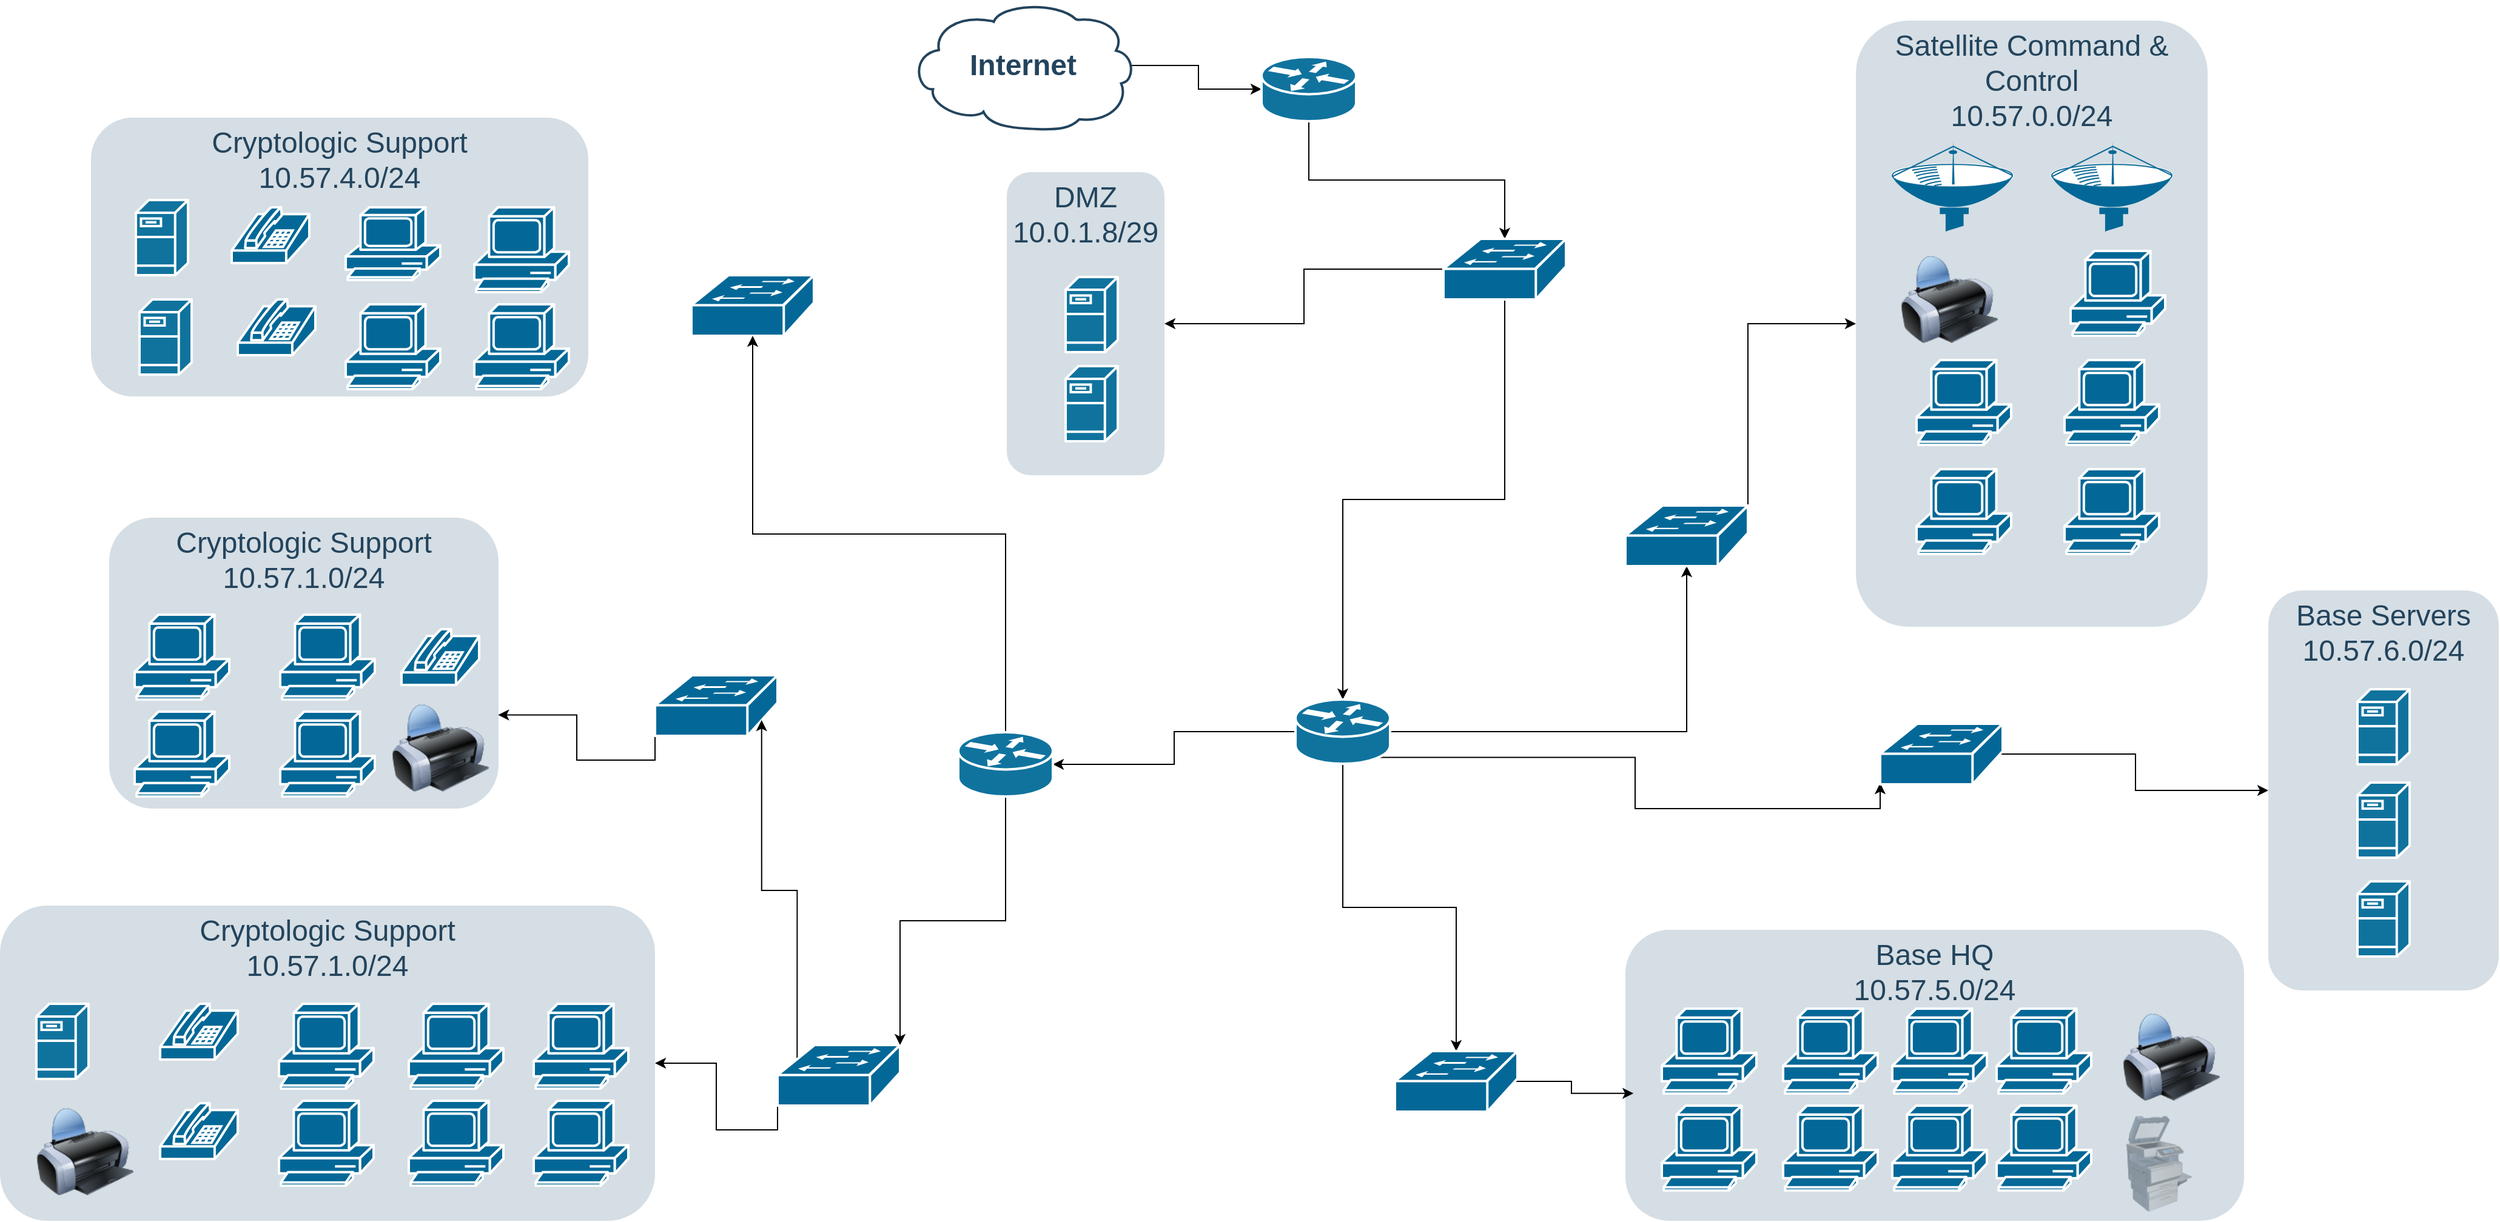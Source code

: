 <mxfile version="20.4.1" type="github">
  <diagram id="6a731a19-8d31-9384-78a2-239565b7b9f0" name="Page-1">
    <mxGraphModel dx="3730" dy="1078" grid="1" gridSize="10" guides="1" tooltips="1" connect="1" arrows="1" fold="1" page="1" pageScale="1" pageWidth="827" pageHeight="1169" background="none" math="0" shadow="0">
      <root>
        <mxCell id="0" />
        <mxCell id="1" parent="0" />
        <mxCell id="AeRplg81MLdLgs1pl250-2353" style="edgeStyle=orthogonalEdgeStyle;rounded=0;orthogonalLoop=1;jettySize=auto;html=1;exitX=0.98;exitY=0.5;exitDx=0;exitDy=0;exitPerimeter=0;entryX=0;entryY=0.5;entryDx=0;entryDy=0;entryPerimeter=0;" edge="1" parent="1" source="2109" target="AeRplg81MLdLgs1pl250-2259">
          <mxGeometry relative="1" as="geometry" />
        </mxCell>
        <mxCell id="2109" value="Internet" style="shape=mxgraph.cisco.storage.cloud;html=1;dashed=0;strokeColor=#23445D;fillColor=#ffffff;strokeWidth=2;fontFamily=Helvetica;fontSize=24;fontColor=#23445D;align=center;fontStyle=1" parent="1" vertex="1">
          <mxGeometry x="-770" y="14" width="186" height="106" as="geometry" />
        </mxCell>
        <mxCell id="AeRplg81MLdLgs1pl250-2354" style="edgeStyle=orthogonalEdgeStyle;rounded=0;orthogonalLoop=1;jettySize=auto;html=1;exitX=0.5;exitY=1;exitDx=0;exitDy=0;exitPerimeter=0;entryX=0.5;entryY=0;entryDx=0;entryDy=0;entryPerimeter=0;" edge="1" parent="1" source="AeRplg81MLdLgs1pl250-2259" target="AeRplg81MLdLgs1pl250-2342">
          <mxGeometry relative="1" as="geometry" />
        </mxCell>
        <mxCell id="AeRplg81MLdLgs1pl250-2259" value="" style="shape=mxgraph.cisco.routers.router;html=1;dashed=0;fillColor=#10739E;strokeColor=#ffffff;strokeWidth=2;verticalLabelPosition=bottom;verticalAlign=top;fontFamily=Helvetica;fontSize=36;fontColor=#FFB366" vertex="1" parent="1">
          <mxGeometry x="-480" y="60" width="78" height="53" as="geometry" />
        </mxCell>
        <mxCell id="AeRplg81MLdLgs1pl250-2286" value="" style="group" vertex="1" connectable="0" parent="1">
          <mxGeometry x="10" y="30" width="290" height="500" as="geometry" />
        </mxCell>
        <mxCell id="AeRplg81MLdLgs1pl250-2258" value="Satellite Command &amp;amp; Control&lt;br&gt;10.57.0.0/24" style="rounded=1;whiteSpace=wrap;html=1;strokeColor=none;fillColor=#BAC8D3;fontSize=24;fontColor=#23445D;align=center;opacity=60;verticalAlign=top;" vertex="1" parent="AeRplg81MLdLgs1pl250-2286">
          <mxGeometry width="290" height="500" as="geometry" />
        </mxCell>
        <mxCell id="AeRplg81MLdLgs1pl250-2262" value="" style="shape=mxgraph.cisco.computers_and_peripherals.pc;sketch=0;html=1;pointerEvents=1;dashed=0;fillColor=#036897;strokeColor=#ffffff;strokeWidth=2;verticalLabelPosition=bottom;verticalAlign=top;align=center;outlineConnect=0;" vertex="1" parent="AeRplg81MLdLgs1pl250-2286">
          <mxGeometry x="50" y="370" width="78" height="70" as="geometry" />
        </mxCell>
        <mxCell id="AeRplg81MLdLgs1pl250-2264" value="" style="shape=mxgraph.cisco.wireless.satellite_dish;sketch=0;html=1;pointerEvents=1;dashed=0;fillColor=#036897;strokeColor=#ffffff;strokeWidth=2;verticalLabelPosition=bottom;verticalAlign=top;align=center;outlineConnect=0;" vertex="1" parent="AeRplg81MLdLgs1pl250-2286">
          <mxGeometry x="161.5" y="100" width="99" height="74" as="geometry" />
        </mxCell>
        <mxCell id="AeRplg81MLdLgs1pl250-2274" value="" style="image;html=1;image=img/lib/clip_art/computers/Printer_128x128.png" vertex="1" parent="AeRplg81MLdLgs1pl250-2286">
          <mxGeometry x="37" y="190" width="80" height="80" as="geometry" />
        </mxCell>
        <mxCell id="AeRplg81MLdLgs1pl250-2278" value="" style="shape=mxgraph.cisco.wireless.satellite_dish;sketch=0;html=1;pointerEvents=1;dashed=0;fillColor=#036897;strokeColor=#ffffff;strokeWidth=2;verticalLabelPosition=bottom;verticalAlign=top;align=center;outlineConnect=0;" vertex="1" parent="AeRplg81MLdLgs1pl250-2286">
          <mxGeometry x="30" y="100" width="99" height="74" as="geometry" />
        </mxCell>
        <mxCell id="AeRplg81MLdLgs1pl250-2281" value="" style="shape=mxgraph.cisco.computers_and_peripherals.pc;sketch=0;html=1;pointerEvents=1;dashed=0;fillColor=#036897;strokeColor=#ffffff;strokeWidth=2;verticalLabelPosition=bottom;verticalAlign=top;align=center;outlineConnect=0;" vertex="1" parent="AeRplg81MLdLgs1pl250-2286">
          <mxGeometry x="177" y="190" width="78" height="70" as="geometry" />
        </mxCell>
        <mxCell id="AeRplg81MLdLgs1pl250-2282" value="" style="shape=mxgraph.cisco.computers_and_peripherals.pc;sketch=0;html=1;pointerEvents=1;dashed=0;fillColor=#036897;strokeColor=#ffffff;strokeWidth=2;verticalLabelPosition=bottom;verticalAlign=top;align=center;outlineConnect=0;" vertex="1" parent="AeRplg81MLdLgs1pl250-2286">
          <mxGeometry x="172" y="280" width="78" height="70" as="geometry" />
        </mxCell>
        <mxCell id="AeRplg81MLdLgs1pl250-2284" value="" style="shape=mxgraph.cisco.computers_and_peripherals.pc;sketch=0;html=1;pointerEvents=1;dashed=0;fillColor=#036897;strokeColor=#ffffff;strokeWidth=2;verticalLabelPosition=bottom;verticalAlign=top;align=center;outlineConnect=0;" vertex="1" parent="AeRplg81MLdLgs1pl250-2286">
          <mxGeometry x="50" y="280" width="78" height="70" as="geometry" />
        </mxCell>
        <mxCell id="AeRplg81MLdLgs1pl250-2285" value="" style="shape=mxgraph.cisco.computers_and_peripherals.pc;sketch=0;html=1;pointerEvents=1;dashed=0;fillColor=#036897;strokeColor=#ffffff;strokeWidth=2;verticalLabelPosition=bottom;verticalAlign=top;align=center;outlineConnect=0;" vertex="1" parent="AeRplg81MLdLgs1pl250-2286">
          <mxGeometry x="172" y="370" width="78" height="70" as="geometry" />
        </mxCell>
        <mxCell id="AeRplg81MLdLgs1pl250-2295" value="" style="group" vertex="1" connectable="0" parent="1">
          <mxGeometry x="350" y="500" width="190" height="330" as="geometry" />
        </mxCell>
        <mxCell id="AeRplg81MLdLgs1pl250-2268" value="Base Servers&lt;br&gt;10.57.6.0/24" style="rounded=1;whiteSpace=wrap;html=1;strokeColor=none;fillColor=#BAC8D3;fontSize=24;fontColor=#23445D;align=center;opacity=60;verticalAlign=top;" vertex="1" parent="AeRplg81MLdLgs1pl250-2295">
          <mxGeometry width="190" height="330" as="geometry" />
        </mxCell>
        <mxCell id="AeRplg81MLdLgs1pl250-2290" value="" style="shape=mxgraph.cisco.servers.fileserver;html=1;dashed=0;fillColor=#10739E;strokeColor=#ffffff;strokeWidth=2;verticalLabelPosition=bottom;verticalAlign=top;fontFamily=Helvetica;fontSize=36;fontColor=#FFB366" vertex="1" parent="AeRplg81MLdLgs1pl250-2295">
          <mxGeometry x="73.5" y="240" width="43" height="62" as="geometry" />
        </mxCell>
        <mxCell id="AeRplg81MLdLgs1pl250-2291" value="" style="shape=mxgraph.cisco.servers.fileserver;html=1;dashed=0;fillColor=#10739E;strokeColor=#ffffff;strokeWidth=2;verticalLabelPosition=bottom;verticalAlign=top;fontFamily=Helvetica;fontSize=36;fontColor=#FFB366" vertex="1" parent="AeRplg81MLdLgs1pl250-2295">
          <mxGeometry x="73.5" y="158.5" width="43" height="62" as="geometry" />
        </mxCell>
        <mxCell id="AeRplg81MLdLgs1pl250-2292" value="" style="shape=mxgraph.cisco.servers.fileserver;html=1;dashed=0;fillColor=#10739E;strokeColor=#ffffff;strokeWidth=2;verticalLabelPosition=bottom;verticalAlign=top;fontFamily=Helvetica;fontSize=36;fontColor=#FFB366" vertex="1" parent="AeRplg81MLdLgs1pl250-2295">
          <mxGeometry x="73.5" y="81.5" width="43" height="62" as="geometry" />
        </mxCell>
        <mxCell id="AeRplg81MLdLgs1pl250-2305" value="" style="group" vertex="1" connectable="0" parent="1">
          <mxGeometry x="-180" y="780" width="510" height="240" as="geometry" />
        </mxCell>
        <mxCell id="AeRplg81MLdLgs1pl250-2266" value="" style="image;html=1;image=img/lib/clip_art/computers/Printer_Commercial_128x128.png" vertex="1" parent="AeRplg81MLdLgs1pl250-2305">
          <mxGeometry x="400" y="153" width="80" height="80" as="geometry" />
        </mxCell>
        <mxCell id="AeRplg81MLdLgs1pl250-2269" value="Base HQ&lt;br&gt;10.57.5.0/24" style="rounded=1;whiteSpace=wrap;html=1;strokeColor=none;fillColor=#BAC8D3;fontSize=24;fontColor=#23445D;align=center;opacity=60;verticalAlign=top;" vertex="1" parent="AeRplg81MLdLgs1pl250-2305">
          <mxGeometry width="510" height="240" as="geometry" />
        </mxCell>
        <mxCell id="AeRplg81MLdLgs1pl250-2275" value="" style="image;html=1;image=img/lib/clip_art/computers/Printer_128x128.png" vertex="1" parent="AeRplg81MLdLgs1pl250-2305">
          <mxGeometry x="410" y="65" width="80" height="80" as="geometry" />
        </mxCell>
        <mxCell id="AeRplg81MLdLgs1pl250-2296" value="" style="shape=mxgraph.cisco.computers_and_peripherals.pc;sketch=0;html=1;pointerEvents=1;dashed=0;fillColor=#036897;strokeColor=#ffffff;strokeWidth=2;verticalLabelPosition=bottom;verticalAlign=top;align=center;outlineConnect=0;" vertex="1" parent="AeRplg81MLdLgs1pl250-2305">
          <mxGeometry x="30" y="65" width="78" height="70" as="geometry" />
        </mxCell>
        <mxCell id="AeRplg81MLdLgs1pl250-2297" value="" style="shape=mxgraph.cisco.computers_and_peripherals.pc;sketch=0;html=1;pointerEvents=1;dashed=0;fillColor=#036897;strokeColor=#ffffff;strokeWidth=2;verticalLabelPosition=bottom;verticalAlign=top;align=center;outlineConnect=0;" vertex="1" parent="AeRplg81MLdLgs1pl250-2305">
          <mxGeometry x="30" y="145" width="78" height="70" as="geometry" />
        </mxCell>
        <mxCell id="AeRplg81MLdLgs1pl250-2298" value="" style="shape=mxgraph.cisco.computers_and_peripherals.pc;sketch=0;html=1;pointerEvents=1;dashed=0;fillColor=#036897;strokeColor=#ffffff;strokeWidth=2;verticalLabelPosition=bottom;verticalAlign=top;align=center;outlineConnect=0;" vertex="1" parent="AeRplg81MLdLgs1pl250-2305">
          <mxGeometry x="30" y="65" width="78" height="70" as="geometry" />
        </mxCell>
        <mxCell id="AeRplg81MLdLgs1pl250-2299" value="" style="shape=mxgraph.cisco.computers_and_peripherals.pc;sketch=0;html=1;pointerEvents=1;dashed=0;fillColor=#036897;strokeColor=#ffffff;strokeWidth=2;verticalLabelPosition=bottom;verticalAlign=top;align=center;outlineConnect=0;" vertex="1" parent="AeRplg81MLdLgs1pl250-2305">
          <mxGeometry x="130" y="145" width="78" height="70" as="geometry" />
        </mxCell>
        <mxCell id="AeRplg81MLdLgs1pl250-2300" value="" style="shape=mxgraph.cisco.computers_and_peripherals.pc;sketch=0;html=1;pointerEvents=1;dashed=0;fillColor=#036897;strokeColor=#ffffff;strokeWidth=2;verticalLabelPosition=bottom;verticalAlign=top;align=center;outlineConnect=0;" vertex="1" parent="AeRplg81MLdLgs1pl250-2305">
          <mxGeometry x="130" y="65" width="78" height="70" as="geometry" />
        </mxCell>
        <mxCell id="AeRplg81MLdLgs1pl250-2301" value="" style="shape=mxgraph.cisco.computers_and_peripherals.pc;sketch=0;html=1;pointerEvents=1;dashed=0;fillColor=#036897;strokeColor=#ffffff;strokeWidth=2;verticalLabelPosition=bottom;verticalAlign=top;align=center;outlineConnect=0;" vertex="1" parent="AeRplg81MLdLgs1pl250-2305">
          <mxGeometry x="220" y="145" width="78" height="70" as="geometry" />
        </mxCell>
        <mxCell id="AeRplg81MLdLgs1pl250-2302" value="" style="shape=mxgraph.cisco.computers_and_peripherals.pc;sketch=0;html=1;pointerEvents=1;dashed=0;fillColor=#036897;strokeColor=#ffffff;strokeWidth=2;verticalLabelPosition=bottom;verticalAlign=top;align=center;outlineConnect=0;" vertex="1" parent="AeRplg81MLdLgs1pl250-2305">
          <mxGeometry x="220" y="65" width="78" height="70" as="geometry" />
        </mxCell>
        <mxCell id="AeRplg81MLdLgs1pl250-2303" value="" style="shape=mxgraph.cisco.computers_and_peripherals.pc;sketch=0;html=1;pointerEvents=1;dashed=0;fillColor=#036897;strokeColor=#ffffff;strokeWidth=2;verticalLabelPosition=bottom;verticalAlign=top;align=center;outlineConnect=0;" vertex="1" parent="AeRplg81MLdLgs1pl250-2305">
          <mxGeometry x="306" y="145" width="78" height="70" as="geometry" />
        </mxCell>
        <mxCell id="AeRplg81MLdLgs1pl250-2304" value="" style="shape=mxgraph.cisco.computers_and_peripherals.pc;sketch=0;html=1;pointerEvents=1;dashed=0;fillColor=#036897;strokeColor=#ffffff;strokeWidth=2;verticalLabelPosition=bottom;verticalAlign=top;align=center;outlineConnect=0;" vertex="1" parent="AeRplg81MLdLgs1pl250-2305">
          <mxGeometry x="306" y="65" width="78" height="70" as="geometry" />
        </mxCell>
        <mxCell id="AeRplg81MLdLgs1pl250-2322" value="" style="group" vertex="1" connectable="0" parent="1">
          <mxGeometry x="-1445" y="110" width="410" height="230" as="geometry" />
        </mxCell>
        <mxCell id="AeRplg81MLdLgs1pl250-2270" value="Cryptologic Support&lt;br&gt;10.57.4.0/24" style="rounded=1;whiteSpace=wrap;html=1;strokeColor=none;fillColor=#BAC8D3;fontSize=24;fontColor=#23445D;align=center;opacity=60;verticalAlign=top;" vertex="1" parent="AeRplg81MLdLgs1pl250-2322">
          <mxGeometry width="410" height="230" as="geometry" />
        </mxCell>
        <mxCell id="AeRplg81MLdLgs1pl250-2309" value="" style="shape=mxgraph.cisco.servers.fileserver;html=1;dashed=0;fillColor=#10739E;strokeColor=#ffffff;strokeWidth=2;verticalLabelPosition=bottom;verticalAlign=top;fontFamily=Helvetica;fontSize=36;fontColor=#FFB366" vertex="1" parent="AeRplg81MLdLgs1pl250-2322">
          <mxGeometry x="40" y="150" width="43" height="62" as="geometry" />
        </mxCell>
        <mxCell id="AeRplg81MLdLgs1pl250-2314" value="" style="shape=mxgraph.cisco.modems_and_phones.phone;sketch=0;html=1;pointerEvents=1;dashed=0;fillColor=#036897;strokeColor=#ffffff;strokeWidth=2;verticalLabelPosition=bottom;verticalAlign=top;align=center;outlineConnect=0;" vertex="1" parent="AeRplg81MLdLgs1pl250-2322">
          <mxGeometry x="121" y="150" width="64" height="46" as="geometry" />
        </mxCell>
        <mxCell id="AeRplg81MLdLgs1pl250-2315" value="" style="shape=mxgraph.cisco.modems_and_phones.phone;sketch=0;html=1;pointerEvents=1;dashed=0;fillColor=#036897;strokeColor=#ffffff;strokeWidth=2;verticalLabelPosition=bottom;verticalAlign=top;align=center;outlineConnect=0;" vertex="1" parent="AeRplg81MLdLgs1pl250-2322">
          <mxGeometry x="116" y="74" width="64" height="46" as="geometry" />
        </mxCell>
        <mxCell id="AeRplg81MLdLgs1pl250-2317" value="" style="shape=mxgraph.cisco.servers.fileserver;html=1;dashed=0;fillColor=#10739E;strokeColor=#ffffff;strokeWidth=2;verticalLabelPosition=bottom;verticalAlign=top;fontFamily=Helvetica;fontSize=36;fontColor=#FFB366" vertex="1" parent="AeRplg81MLdLgs1pl250-2322">
          <mxGeometry x="37" y="68" width="43" height="62" as="geometry" />
        </mxCell>
        <mxCell id="AeRplg81MLdLgs1pl250-2318" value="" style="shape=mxgraph.cisco.computers_and_peripherals.pc;sketch=0;html=1;pointerEvents=1;dashed=0;fillColor=#036897;strokeColor=#ffffff;strokeWidth=2;verticalLabelPosition=bottom;verticalAlign=top;align=center;outlineConnect=0;" vertex="1" parent="AeRplg81MLdLgs1pl250-2322">
          <mxGeometry x="210" y="74" width="78" height="60" as="geometry" />
        </mxCell>
        <mxCell id="AeRplg81MLdLgs1pl250-2319" value="" style="shape=mxgraph.cisco.computers_and_peripherals.pc;sketch=0;html=1;pointerEvents=1;dashed=0;fillColor=#036897;strokeColor=#ffffff;strokeWidth=2;verticalLabelPosition=bottom;verticalAlign=top;align=center;outlineConnect=0;" vertex="1" parent="AeRplg81MLdLgs1pl250-2322">
          <mxGeometry x="210" y="154" width="78" height="70" as="geometry" />
        </mxCell>
        <mxCell id="AeRplg81MLdLgs1pl250-2320" value="" style="shape=mxgraph.cisco.computers_and_peripherals.pc;sketch=0;html=1;pointerEvents=1;dashed=0;fillColor=#036897;strokeColor=#ffffff;strokeWidth=2;verticalLabelPosition=bottom;verticalAlign=top;align=center;outlineConnect=0;" vertex="1" parent="AeRplg81MLdLgs1pl250-2322">
          <mxGeometry x="316" y="74" width="78" height="70" as="geometry" />
        </mxCell>
        <mxCell id="AeRplg81MLdLgs1pl250-2321" value="" style="shape=mxgraph.cisco.computers_and_peripherals.pc;sketch=0;html=1;pointerEvents=1;dashed=0;fillColor=#036897;strokeColor=#ffffff;strokeWidth=2;verticalLabelPosition=bottom;verticalAlign=top;align=center;outlineConnect=0;" vertex="1" parent="AeRplg81MLdLgs1pl250-2322">
          <mxGeometry x="316" y="154" width="78" height="70" as="geometry" />
        </mxCell>
        <mxCell id="AeRplg81MLdLgs1pl250-2328" value="" style="group" vertex="1" connectable="0" parent="1">
          <mxGeometry x="-1430" y="440" width="321" height="240" as="geometry" />
        </mxCell>
        <mxCell id="AeRplg81MLdLgs1pl250-2272" value="Cryptologic Support&lt;br&gt;10.57.1.0/24" style="rounded=1;whiteSpace=wrap;html=1;strokeColor=none;fillColor=#BAC8D3;fontSize=24;fontColor=#23445D;align=center;opacity=60;verticalAlign=top;" vertex="1" parent="AeRplg81MLdLgs1pl250-2328">
          <mxGeometry width="321" height="240" as="geometry" />
        </mxCell>
        <mxCell id="AeRplg81MLdLgs1pl250-2316" value="" style="shape=mxgraph.cisco.modems_and_phones.phone;sketch=0;html=1;pointerEvents=1;dashed=0;fillColor=#036897;strokeColor=#ffffff;strokeWidth=2;verticalLabelPosition=bottom;verticalAlign=top;align=center;outlineConnect=0;" vertex="1" parent="AeRplg81MLdLgs1pl250-2328">
          <mxGeometry x="241" y="92" width="64" height="46" as="geometry" />
        </mxCell>
        <mxCell id="AeRplg81MLdLgs1pl250-2323" value="" style="shape=mxgraph.cisco.computers_and_peripherals.pc;sketch=0;html=1;pointerEvents=1;dashed=0;fillColor=#036897;strokeColor=#ffffff;strokeWidth=2;verticalLabelPosition=bottom;verticalAlign=top;align=center;outlineConnect=0;" vertex="1" parent="AeRplg81MLdLgs1pl250-2328">
          <mxGeometry x="21" y="80" width="78" height="70" as="geometry" />
        </mxCell>
        <mxCell id="AeRplg81MLdLgs1pl250-2324" value="" style="shape=mxgraph.cisco.computers_and_peripherals.pc;sketch=0;html=1;pointerEvents=1;dashed=0;fillColor=#036897;strokeColor=#ffffff;strokeWidth=2;verticalLabelPosition=bottom;verticalAlign=top;align=center;outlineConnect=0;" vertex="1" parent="AeRplg81MLdLgs1pl250-2328">
          <mxGeometry x="21" y="160" width="78" height="70" as="geometry" />
        </mxCell>
        <mxCell id="AeRplg81MLdLgs1pl250-2325" value="" style="shape=mxgraph.cisco.computers_and_peripherals.pc;sketch=0;html=1;pointerEvents=1;dashed=0;fillColor=#036897;strokeColor=#ffffff;strokeWidth=2;verticalLabelPosition=bottom;verticalAlign=top;align=center;outlineConnect=0;" vertex="1" parent="AeRplg81MLdLgs1pl250-2328">
          <mxGeometry x="141" y="80" width="78" height="70" as="geometry" />
        </mxCell>
        <mxCell id="AeRplg81MLdLgs1pl250-2326" value="" style="shape=mxgraph.cisco.computers_and_peripherals.pc;sketch=0;html=1;pointerEvents=1;dashed=0;fillColor=#036897;strokeColor=#ffffff;strokeWidth=2;verticalLabelPosition=bottom;verticalAlign=top;align=center;outlineConnect=0;" vertex="1" parent="AeRplg81MLdLgs1pl250-2328">
          <mxGeometry x="141" y="160" width="78" height="70" as="geometry" />
        </mxCell>
        <mxCell id="AeRplg81MLdLgs1pl250-2327" value="" style="image;html=1;image=img/lib/clip_art/computers/Printer_128x128.png" vertex="1" parent="AeRplg81MLdLgs1pl250-2328">
          <mxGeometry x="233" y="150" width="80" height="80" as="geometry" />
        </mxCell>
        <mxCell id="AeRplg81MLdLgs1pl250-2336" value="" style="group" vertex="1" connectable="0" parent="1">
          <mxGeometry x="-1520" y="760" width="540" height="260" as="geometry" />
        </mxCell>
        <mxCell id="AeRplg81MLdLgs1pl250-2271" value="Cryptologic Support&lt;br&gt;10.57.1.0/24" style="rounded=1;whiteSpace=wrap;html=1;strokeColor=none;fillColor=#BAC8D3;fontSize=24;fontColor=#23445D;align=center;opacity=60;verticalAlign=top;" vertex="1" parent="AeRplg81MLdLgs1pl250-2336">
          <mxGeometry width="540" height="260" as="geometry" />
        </mxCell>
        <mxCell id="AeRplg81MLdLgs1pl250-2308" value="" style="shape=mxgraph.cisco.servers.fileserver;html=1;dashed=0;fillColor=#10739E;strokeColor=#ffffff;strokeWidth=2;verticalLabelPosition=bottom;verticalAlign=top;fontFamily=Helvetica;fontSize=36;fontColor=#FFB366" vertex="1" parent="AeRplg81MLdLgs1pl250-2336">
          <mxGeometry x="30" y="81" width="43" height="62" as="geometry" />
        </mxCell>
        <mxCell id="AeRplg81MLdLgs1pl250-2311" value="" style="shape=mxgraph.cisco.modems_and_phones.phone;sketch=0;html=1;pointerEvents=1;dashed=0;fillColor=#036897;strokeColor=#ffffff;strokeWidth=2;verticalLabelPosition=bottom;verticalAlign=top;align=center;outlineConnect=0;" vertex="1" parent="AeRplg81MLdLgs1pl250-2336">
          <mxGeometry x="132" y="81" width="64" height="46" as="geometry" />
        </mxCell>
        <mxCell id="AeRplg81MLdLgs1pl250-2313" value="" style="shape=mxgraph.cisco.modems_and_phones.phone;sketch=0;html=1;pointerEvents=1;dashed=0;fillColor=#036897;strokeColor=#ffffff;strokeWidth=2;verticalLabelPosition=bottom;verticalAlign=top;align=center;outlineConnect=0;" vertex="1" parent="AeRplg81MLdLgs1pl250-2336">
          <mxGeometry x="132" y="163" width="64" height="46" as="geometry" />
        </mxCell>
        <mxCell id="AeRplg81MLdLgs1pl250-2329" value="" style="image;html=1;image=img/lib/clip_art/computers/Printer_128x128.png" vertex="1" parent="AeRplg81MLdLgs1pl250-2336">
          <mxGeometry x="30" y="163" width="80" height="80" as="geometry" />
        </mxCell>
        <mxCell id="AeRplg81MLdLgs1pl250-2330" value="" style="shape=mxgraph.cisco.computers_and_peripherals.pc;sketch=0;html=1;pointerEvents=1;dashed=0;fillColor=#036897;strokeColor=#ffffff;strokeWidth=2;verticalLabelPosition=bottom;verticalAlign=top;align=center;outlineConnect=0;" vertex="1" parent="AeRplg81MLdLgs1pl250-2336">
          <mxGeometry x="230" y="81" width="78" height="70" as="geometry" />
        </mxCell>
        <mxCell id="AeRplg81MLdLgs1pl250-2331" value="" style="shape=mxgraph.cisco.computers_and_peripherals.pc;sketch=0;html=1;pointerEvents=1;dashed=0;fillColor=#036897;strokeColor=#ffffff;strokeWidth=2;verticalLabelPosition=bottom;verticalAlign=top;align=center;outlineConnect=0;" vertex="1" parent="AeRplg81MLdLgs1pl250-2336">
          <mxGeometry x="230" y="161" width="78" height="70" as="geometry" />
        </mxCell>
        <mxCell id="AeRplg81MLdLgs1pl250-2332" value="" style="shape=mxgraph.cisco.computers_and_peripherals.pc;sketch=0;html=1;pointerEvents=1;dashed=0;fillColor=#036897;strokeColor=#ffffff;strokeWidth=2;verticalLabelPosition=bottom;verticalAlign=top;align=center;outlineConnect=0;" vertex="1" parent="AeRplg81MLdLgs1pl250-2336">
          <mxGeometry x="337" y="81" width="78" height="70" as="geometry" />
        </mxCell>
        <mxCell id="AeRplg81MLdLgs1pl250-2333" value="" style="shape=mxgraph.cisco.computers_and_peripherals.pc;sketch=0;html=1;pointerEvents=1;dashed=0;fillColor=#036897;strokeColor=#ffffff;strokeWidth=2;verticalLabelPosition=bottom;verticalAlign=top;align=center;outlineConnect=0;" vertex="1" parent="AeRplg81MLdLgs1pl250-2336">
          <mxGeometry x="337" y="161" width="78" height="70" as="geometry" />
        </mxCell>
        <mxCell id="AeRplg81MLdLgs1pl250-2334" value="" style="shape=mxgraph.cisco.computers_and_peripherals.pc;sketch=0;html=1;pointerEvents=1;dashed=0;fillColor=#036897;strokeColor=#ffffff;strokeWidth=2;verticalLabelPosition=bottom;verticalAlign=top;align=center;outlineConnect=0;" vertex="1" parent="AeRplg81MLdLgs1pl250-2336">
          <mxGeometry x="440" y="81" width="78" height="70" as="geometry" />
        </mxCell>
        <mxCell id="AeRplg81MLdLgs1pl250-2335" value="" style="shape=mxgraph.cisco.computers_and_peripherals.pc;sketch=0;html=1;pointerEvents=1;dashed=0;fillColor=#036897;strokeColor=#ffffff;strokeWidth=2;verticalLabelPosition=bottom;verticalAlign=top;align=center;outlineConnect=0;" vertex="1" parent="AeRplg81MLdLgs1pl250-2336">
          <mxGeometry x="440" y="161" width="78" height="70" as="geometry" />
        </mxCell>
        <mxCell id="AeRplg81MLdLgs1pl250-2355" style="edgeStyle=orthogonalEdgeStyle;rounded=0;orthogonalLoop=1;jettySize=auto;html=1;exitX=0.5;exitY=0.98;exitDx=0;exitDy=0;exitPerimeter=0;entryX=0.5;entryY=0;entryDx=0;entryDy=0;entryPerimeter=0;" edge="1" parent="1" source="AeRplg81MLdLgs1pl250-2342" target="AeRplg81MLdLgs1pl250-2344">
          <mxGeometry relative="1" as="geometry" />
        </mxCell>
        <mxCell id="AeRplg81MLdLgs1pl250-2356" style="edgeStyle=orthogonalEdgeStyle;rounded=0;orthogonalLoop=1;jettySize=auto;html=1;exitX=0;exitY=0.5;exitDx=0;exitDy=0;exitPerimeter=0;entryX=1;entryY=0.5;entryDx=0;entryDy=0;" edge="1" parent="1" source="AeRplg81MLdLgs1pl250-2342" target="AeRplg81MLdLgs1pl250-2277">
          <mxGeometry relative="1" as="geometry" />
        </mxCell>
        <mxCell id="AeRplg81MLdLgs1pl250-2342" value="" style="shape=mxgraph.cisco.switches.workgroup_switch;sketch=0;html=1;pointerEvents=1;dashed=0;fillColor=#036897;strokeColor=#ffffff;strokeWidth=2;verticalLabelPosition=bottom;verticalAlign=top;align=center;outlineConnect=0;" vertex="1" parent="1">
          <mxGeometry x="-330" y="210" width="101" height="50" as="geometry" />
        </mxCell>
        <mxCell id="AeRplg81MLdLgs1pl250-2357" style="edgeStyle=orthogonalEdgeStyle;rounded=0;orthogonalLoop=1;jettySize=auto;html=1;exitX=1;exitY=0.5;exitDx=0;exitDy=0;exitPerimeter=0;" edge="1" parent="1" source="AeRplg81MLdLgs1pl250-2344" target="AeRplg81MLdLgs1pl250-2346">
          <mxGeometry relative="1" as="geometry" />
        </mxCell>
        <mxCell id="AeRplg81MLdLgs1pl250-2358" style="edgeStyle=orthogonalEdgeStyle;rounded=0;orthogonalLoop=1;jettySize=auto;html=1;entryX=0;entryY=0.98;entryDx=0;entryDy=0;entryPerimeter=0;exitX=0.88;exitY=0.9;exitDx=0;exitDy=0;exitPerimeter=0;" edge="1" parent="1" source="AeRplg81MLdLgs1pl250-2344" target="AeRplg81MLdLgs1pl250-2348">
          <mxGeometry relative="1" as="geometry">
            <mxPoint x="-360" y="760" as="sourcePoint" />
          </mxGeometry>
        </mxCell>
        <mxCell id="AeRplg81MLdLgs1pl250-2359" style="edgeStyle=orthogonalEdgeStyle;rounded=0;orthogonalLoop=1;jettySize=auto;html=1;exitX=0.5;exitY=1;exitDx=0;exitDy=0;exitPerimeter=0;entryX=0.5;entryY=0;entryDx=0;entryDy=0;entryPerimeter=0;" edge="1" parent="1" source="AeRplg81MLdLgs1pl250-2344" target="AeRplg81MLdLgs1pl250-2347">
          <mxGeometry relative="1" as="geometry" />
        </mxCell>
        <mxCell id="AeRplg81MLdLgs1pl250-2363" style="edgeStyle=orthogonalEdgeStyle;rounded=0;orthogonalLoop=1;jettySize=auto;html=1;exitX=0;exitY=0.5;exitDx=0;exitDy=0;exitPerimeter=0;entryX=1;entryY=0.5;entryDx=0;entryDy=0;entryPerimeter=0;" edge="1" parent="1" source="AeRplg81MLdLgs1pl250-2344" target="AeRplg81MLdLgs1pl250-2352">
          <mxGeometry relative="1" as="geometry" />
        </mxCell>
        <mxCell id="AeRplg81MLdLgs1pl250-2344" value="" style="shape=mxgraph.cisco.routers.router;html=1;dashed=0;fillColor=#10739E;strokeColor=#ffffff;strokeWidth=2;verticalLabelPosition=bottom;verticalAlign=top;fontFamily=Helvetica;fontSize=36;fontColor=#FFB366" vertex="1" parent="1">
          <mxGeometry x="-452" y="590.0" width="78" height="53" as="geometry" />
        </mxCell>
        <mxCell id="AeRplg81MLdLgs1pl250-2345" value="" style="group" vertex="1" connectable="0" parent="1">
          <mxGeometry x="-690" y="155" width="130" height="250" as="geometry" />
        </mxCell>
        <mxCell id="AeRplg81MLdLgs1pl250-2277" value="DMZ&lt;br&gt;10.0.1.8/29" style="rounded=1;whiteSpace=wrap;html=1;strokeColor=none;fillColor=#BAC8D3;fontSize=24;fontColor=#23445D;align=center;opacity=60;verticalAlign=top;" vertex="1" parent="AeRplg81MLdLgs1pl250-2345">
          <mxGeometry width="130" height="250" as="geometry" />
        </mxCell>
        <mxCell id="AeRplg81MLdLgs1pl250-2306" value="" style="shape=mxgraph.cisco.servers.fileserver;html=1;dashed=0;fillColor=#10739E;strokeColor=#ffffff;strokeWidth=2;verticalLabelPosition=bottom;verticalAlign=top;fontFamily=Helvetica;fontSize=36;fontColor=#FFB366" vertex="1" parent="AeRplg81MLdLgs1pl250-2345">
          <mxGeometry x="48.5" y="86.5" width="43" height="62" as="geometry" />
        </mxCell>
        <mxCell id="AeRplg81MLdLgs1pl250-2307" value="" style="shape=mxgraph.cisco.servers.fileserver;html=1;dashed=0;fillColor=#10739E;strokeColor=#ffffff;strokeWidth=2;verticalLabelPosition=bottom;verticalAlign=top;fontFamily=Helvetica;fontSize=36;fontColor=#FFB366" vertex="1" parent="AeRplg81MLdLgs1pl250-2345">
          <mxGeometry x="48.5" y="160" width="43" height="62" as="geometry" />
        </mxCell>
        <mxCell id="AeRplg81MLdLgs1pl250-2361" style="edgeStyle=orthogonalEdgeStyle;rounded=0;orthogonalLoop=1;jettySize=auto;html=1;exitX=1;exitY=0;exitDx=0;exitDy=0;exitPerimeter=0;entryX=0;entryY=0.5;entryDx=0;entryDy=0;" edge="1" parent="1" source="AeRplg81MLdLgs1pl250-2346" target="AeRplg81MLdLgs1pl250-2258">
          <mxGeometry relative="1" as="geometry" />
        </mxCell>
        <mxCell id="AeRplg81MLdLgs1pl250-2346" value="" style="shape=mxgraph.cisco.switches.workgroup_switch;sketch=0;html=1;pointerEvents=1;dashed=0;fillColor=#036897;strokeColor=#ffffff;strokeWidth=2;verticalLabelPosition=bottom;verticalAlign=top;align=center;outlineConnect=0;" vertex="1" parent="1">
          <mxGeometry x="-180" y="430" width="101" height="50" as="geometry" />
        </mxCell>
        <mxCell id="AeRplg81MLdLgs1pl250-2360" style="edgeStyle=orthogonalEdgeStyle;rounded=0;orthogonalLoop=1;jettySize=auto;html=1;exitX=0.98;exitY=0.5;exitDx=0;exitDy=0;exitPerimeter=0;entryX=0.013;entryY=0.562;entryDx=0;entryDy=0;entryPerimeter=0;" edge="1" parent="1" source="AeRplg81MLdLgs1pl250-2347" target="AeRplg81MLdLgs1pl250-2269">
          <mxGeometry relative="1" as="geometry" />
        </mxCell>
        <mxCell id="AeRplg81MLdLgs1pl250-2347" value="" style="shape=mxgraph.cisco.switches.workgroup_switch;sketch=0;html=1;pointerEvents=1;dashed=0;fillColor=#036897;strokeColor=#ffffff;strokeWidth=2;verticalLabelPosition=bottom;verticalAlign=top;align=center;outlineConnect=0;" vertex="1" parent="1">
          <mxGeometry x="-370" y="880" width="101" height="50" as="geometry" />
        </mxCell>
        <mxCell id="AeRplg81MLdLgs1pl250-2362" style="edgeStyle=orthogonalEdgeStyle;rounded=0;orthogonalLoop=1;jettySize=auto;html=1;exitX=0.98;exitY=0.5;exitDx=0;exitDy=0;exitPerimeter=0;entryX=0;entryY=0.5;entryDx=0;entryDy=0;" edge="1" parent="1" source="AeRplg81MLdLgs1pl250-2348" target="AeRplg81MLdLgs1pl250-2268">
          <mxGeometry relative="1" as="geometry" />
        </mxCell>
        <mxCell id="AeRplg81MLdLgs1pl250-2348" value="" style="shape=mxgraph.cisco.switches.workgroup_switch;sketch=0;html=1;pointerEvents=1;dashed=0;fillColor=#036897;strokeColor=#ffffff;strokeWidth=2;verticalLabelPosition=bottom;verticalAlign=top;align=center;outlineConnect=0;" vertex="1" parent="1">
          <mxGeometry x="30" y="610" width="101" height="50" as="geometry" />
        </mxCell>
        <mxCell id="AeRplg81MLdLgs1pl250-2349" value="" style="shape=mxgraph.cisco.switches.workgroup_switch;sketch=0;html=1;pointerEvents=1;dashed=0;fillColor=#036897;strokeColor=#ffffff;strokeWidth=2;verticalLabelPosition=bottom;verticalAlign=top;align=center;outlineConnect=0;" vertex="1" parent="1">
          <mxGeometry x="-950" y="240" width="101" height="50" as="geometry" />
        </mxCell>
        <mxCell id="AeRplg81MLdLgs1pl250-2367" style="edgeStyle=orthogonalEdgeStyle;rounded=0;orthogonalLoop=1;jettySize=auto;html=1;exitX=0;exitY=0.98;exitDx=0;exitDy=0;exitPerimeter=0;entryX=0.999;entryY=0.678;entryDx=0;entryDy=0;entryPerimeter=0;" edge="1" parent="1" source="AeRplg81MLdLgs1pl250-2350" target="AeRplg81MLdLgs1pl250-2272">
          <mxGeometry relative="1" as="geometry" />
        </mxCell>
        <mxCell id="AeRplg81MLdLgs1pl250-2350" value="" style="shape=mxgraph.cisco.switches.workgroup_switch;sketch=0;html=1;pointerEvents=1;dashed=0;fillColor=#036897;strokeColor=#ffffff;strokeWidth=2;verticalLabelPosition=bottom;verticalAlign=top;align=center;outlineConnect=0;" vertex="1" parent="1">
          <mxGeometry x="-980" y="570" width="101" height="50" as="geometry" />
        </mxCell>
        <mxCell id="AeRplg81MLdLgs1pl250-2366" style="edgeStyle=orthogonalEdgeStyle;rounded=0;orthogonalLoop=1;jettySize=auto;html=1;exitX=0.16;exitY=0.23;exitDx=0;exitDy=0;exitPerimeter=0;entryX=0.87;entryY=0.74;entryDx=0;entryDy=0;entryPerimeter=0;" edge="1" parent="1" source="AeRplg81MLdLgs1pl250-2351" target="AeRplg81MLdLgs1pl250-2350">
          <mxGeometry relative="1" as="geometry" />
        </mxCell>
        <mxCell id="AeRplg81MLdLgs1pl250-2368" style="edgeStyle=orthogonalEdgeStyle;rounded=0;orthogonalLoop=1;jettySize=auto;html=1;exitX=0;exitY=0.98;exitDx=0;exitDy=0;exitPerimeter=0;entryX=1;entryY=0.5;entryDx=0;entryDy=0;" edge="1" parent="1" source="AeRplg81MLdLgs1pl250-2351" target="AeRplg81MLdLgs1pl250-2271">
          <mxGeometry relative="1" as="geometry" />
        </mxCell>
        <mxCell id="AeRplg81MLdLgs1pl250-2351" value="" style="shape=mxgraph.cisco.switches.workgroup_switch;sketch=0;html=1;pointerEvents=1;dashed=0;fillColor=#036897;strokeColor=#ffffff;strokeWidth=2;verticalLabelPosition=bottom;verticalAlign=top;align=center;outlineConnect=0;" vertex="1" parent="1">
          <mxGeometry x="-879" y="875" width="101" height="50" as="geometry" />
        </mxCell>
        <mxCell id="AeRplg81MLdLgs1pl250-2364" style="edgeStyle=orthogonalEdgeStyle;rounded=0;orthogonalLoop=1;jettySize=auto;html=1;exitX=0.5;exitY=0;exitDx=0;exitDy=0;exitPerimeter=0;" edge="1" parent="1" source="AeRplg81MLdLgs1pl250-2352" target="AeRplg81MLdLgs1pl250-2349">
          <mxGeometry relative="1" as="geometry" />
        </mxCell>
        <mxCell id="AeRplg81MLdLgs1pl250-2365" style="edgeStyle=orthogonalEdgeStyle;rounded=0;orthogonalLoop=1;jettySize=auto;html=1;exitX=0.5;exitY=1;exitDx=0;exitDy=0;exitPerimeter=0;entryX=1;entryY=0;entryDx=0;entryDy=0;entryPerimeter=0;" edge="1" parent="1" source="AeRplg81MLdLgs1pl250-2352" target="AeRplg81MLdLgs1pl250-2351">
          <mxGeometry relative="1" as="geometry" />
        </mxCell>
        <mxCell id="AeRplg81MLdLgs1pl250-2352" value="" style="shape=mxgraph.cisco.routers.router;html=1;dashed=0;fillColor=#10739E;strokeColor=#ffffff;strokeWidth=2;verticalLabelPosition=bottom;verticalAlign=top;fontFamily=Helvetica;fontSize=36;fontColor=#FFB366" vertex="1" parent="1">
          <mxGeometry x="-730" y="617.0" width="78" height="53" as="geometry" />
        </mxCell>
      </root>
    </mxGraphModel>
  </diagram>
</mxfile>
